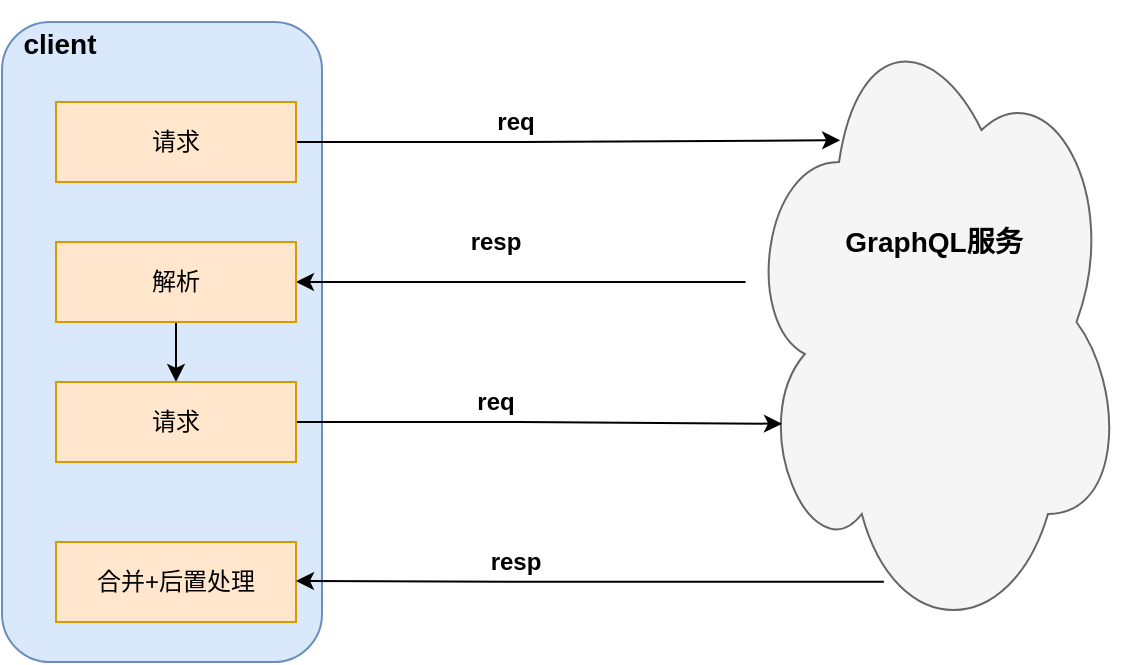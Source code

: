 <mxfile version="15.2.7" type="github">
  <diagram id="IlkQU9mQoc2-HQEd0ZJj" name="第 1 页">
    <mxGraphModel dx="946" dy="614" grid="1" gridSize="10" guides="1" tooltips="1" connect="1" arrows="1" fold="1" page="1" pageScale="1" pageWidth="827" pageHeight="1169" math="0" shadow="0">
      <root>
        <mxCell id="0" />
        <mxCell id="1" parent="0" />
        <mxCell id="wwMbGggkXexPY8Bj3Iom-29" value="" style="rounded=1;whiteSpace=wrap;html=1;fillColor=#dae8fc;strokeColor=#6c8ebf;" vertex="1" parent="1">
          <mxGeometry x="43" y="60" width="160" height="320" as="geometry" />
        </mxCell>
        <mxCell id="wwMbGggkXexPY8Bj3Iom-5" value="&lt;b&gt;req&lt;/b&gt;" style="text;html=1;strokeColor=none;fillColor=none;align=center;verticalAlign=middle;whiteSpace=wrap;rounded=0;" vertex="1" parent="1">
          <mxGeometry x="280" y="100" width="40" height="20" as="geometry" />
        </mxCell>
        <mxCell id="wwMbGggkXexPY8Bj3Iom-25" style="edgeStyle=orthogonalEdgeStyle;rounded=1;orthogonalLoop=1;jettySize=auto;html=1;entryX=1;entryY=0.5;entryDx=0;entryDy=0;" edge="1" parent="1" source="wwMbGggkXexPY8Bj3Iom-7" target="wwMbGggkXexPY8Bj3Iom-17">
          <mxGeometry relative="1" as="geometry">
            <Array as="points">
              <mxPoint x="360" y="190" />
              <mxPoint x="360" y="190" />
            </Array>
          </mxGeometry>
        </mxCell>
        <mxCell id="wwMbGggkXexPY8Bj3Iom-7" value="" style="ellipse;shape=cloud;whiteSpace=wrap;html=1;fillColor=#f5f5f5;strokeColor=#666666;fontColor=#333333;" vertex="1" parent="1">
          <mxGeometry x="414" y="50" width="190" height="320" as="geometry" />
        </mxCell>
        <mxCell id="wwMbGggkXexPY8Bj3Iom-8" value="&lt;b&gt;&lt;font style=&quot;font-size: 14px&quot;&gt;GraphQL服务&lt;/font&gt;&lt;/b&gt;" style="text;html=1;strokeColor=none;fillColor=none;align=center;verticalAlign=middle;whiteSpace=wrap;rounded=0;" vertex="1" parent="1">
          <mxGeometry x="449" y="160" width="120" height="20" as="geometry" />
        </mxCell>
        <mxCell id="wwMbGggkXexPY8Bj3Iom-13" value="&lt;b&gt;resp&lt;/b&gt;" style="text;html=1;strokeColor=none;fillColor=none;align=center;verticalAlign=middle;whiteSpace=wrap;rounded=0;" vertex="1" parent="1">
          <mxGeometry x="270" y="160" width="40" height="20" as="geometry" />
        </mxCell>
        <mxCell id="wwMbGggkXexPY8Bj3Iom-24" style="edgeStyle=orthogonalEdgeStyle;rounded=0;orthogonalLoop=1;jettySize=auto;html=1;entryX=0.253;entryY=0.216;entryDx=0;entryDy=0;entryPerimeter=0;" edge="1" parent="1" source="wwMbGggkXexPY8Bj3Iom-15" target="wwMbGggkXexPY8Bj3Iom-7">
          <mxGeometry relative="1" as="geometry" />
        </mxCell>
        <mxCell id="wwMbGggkXexPY8Bj3Iom-15" value="请求" style="rounded=0;whiteSpace=wrap;html=1;fillColor=#ffe6cc;strokeColor=#d79b00;" vertex="1" parent="1">
          <mxGeometry x="70" y="100" width="120" height="40" as="geometry" />
        </mxCell>
        <mxCell id="wwMbGggkXexPY8Bj3Iom-19" style="edgeStyle=orthogonalEdgeStyle;rounded=0;orthogonalLoop=1;jettySize=auto;html=1;entryX=0.5;entryY=0;entryDx=0;entryDy=0;" edge="1" parent="1" source="wwMbGggkXexPY8Bj3Iom-17" target="wwMbGggkXexPY8Bj3Iom-18">
          <mxGeometry relative="1" as="geometry" />
        </mxCell>
        <mxCell id="wwMbGggkXexPY8Bj3Iom-17" value="解析" style="rounded=0;whiteSpace=wrap;html=1;fillColor=#ffe6cc;strokeColor=#d79b00;" vertex="1" parent="1">
          <mxGeometry x="70" y="170" width="120" height="40" as="geometry" />
        </mxCell>
        <mxCell id="wwMbGggkXexPY8Bj3Iom-23" style="edgeStyle=orthogonalEdgeStyle;rounded=0;orthogonalLoop=1;jettySize=auto;html=1;entryX=0.1;entryY=0.659;entryDx=0;entryDy=0;entryPerimeter=0;" edge="1" parent="1" source="wwMbGggkXexPY8Bj3Iom-18" target="wwMbGggkXexPY8Bj3Iom-7">
          <mxGeometry relative="1" as="geometry">
            <mxPoint x="360" y="260" as="targetPoint" />
          </mxGeometry>
        </mxCell>
        <mxCell id="wwMbGggkXexPY8Bj3Iom-18" value="请求" style="rounded=0;whiteSpace=wrap;html=1;fillColor=#ffe6cc;strokeColor=#d79b00;" vertex="1" parent="1">
          <mxGeometry x="70" y="240" width="120" height="40" as="geometry" />
        </mxCell>
        <mxCell id="wwMbGggkXexPY8Bj3Iom-21" value="合并+后置处理" style="rounded=0;whiteSpace=wrap;html=1;fillColor=#ffe6cc;strokeColor=#d79b00;" vertex="1" parent="1">
          <mxGeometry x="70" y="320" width="120" height="40" as="geometry" />
        </mxCell>
        <mxCell id="wwMbGggkXexPY8Bj3Iom-26" value="&lt;b&gt;req&lt;/b&gt;" style="text;html=1;strokeColor=none;fillColor=none;align=center;verticalAlign=middle;whiteSpace=wrap;rounded=0;" vertex="1" parent="1">
          <mxGeometry x="270" y="240" width="40" height="20" as="geometry" />
        </mxCell>
        <mxCell id="wwMbGggkXexPY8Bj3Iom-27" style="edgeStyle=orthogonalEdgeStyle;rounded=0;orthogonalLoop=1;jettySize=auto;html=1;entryX=1;entryY=0.5;entryDx=0;entryDy=0;exitX=0.368;exitY=0.906;exitDx=0;exitDy=0;exitPerimeter=0;" edge="1" parent="1" source="wwMbGggkXexPY8Bj3Iom-7">
          <mxGeometry relative="1" as="geometry">
            <mxPoint x="414.745" y="339.5" as="sourcePoint" />
            <mxPoint x="190" y="339.5" as="targetPoint" />
            <Array as="points" />
          </mxGeometry>
        </mxCell>
        <mxCell id="wwMbGggkXexPY8Bj3Iom-28" value="&lt;b&gt;resp&lt;/b&gt;" style="text;html=1;strokeColor=none;fillColor=none;align=center;verticalAlign=middle;whiteSpace=wrap;rounded=0;" vertex="1" parent="1">
          <mxGeometry x="280" y="320" width="40" height="20" as="geometry" />
        </mxCell>
        <mxCell id="wwMbGggkXexPY8Bj3Iom-30" value="&lt;b&gt;&lt;font style=&quot;font-size: 14px&quot;&gt;client&lt;/font&gt;&lt;/b&gt;" style="text;html=1;strokeColor=none;fillColor=none;align=center;verticalAlign=middle;whiteSpace=wrap;rounded=0;" vertex="1" parent="1">
          <mxGeometry x="52" y="61" width="40" height="20" as="geometry" />
        </mxCell>
      </root>
    </mxGraphModel>
  </diagram>
</mxfile>
